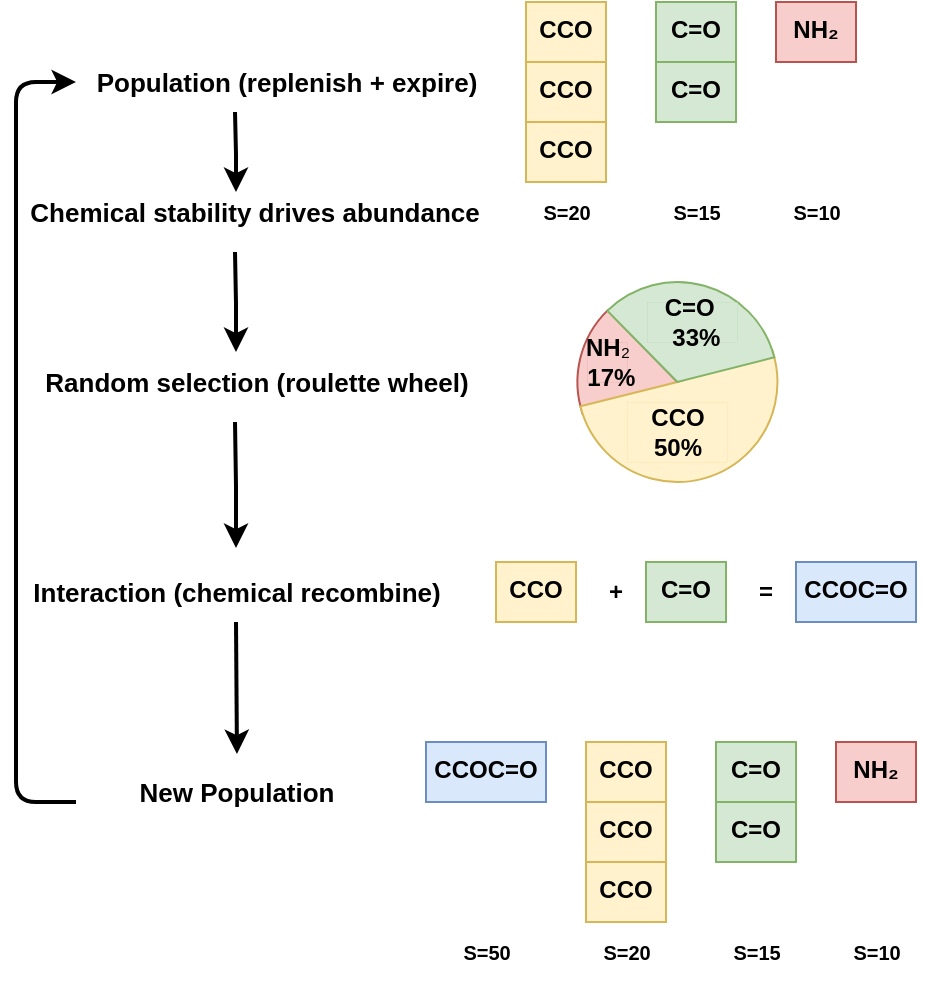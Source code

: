 <mxfile version="28.2.0">
  <diagram name="Page-1" id="aj6ILeAGqi16sulw5opv">
    <mxGraphModel grid="0" page="1" gridSize="10" guides="1" tooltips="1" connect="1" arrows="1" fold="1" pageScale="1" pageWidth="850" pageHeight="1100" math="0" shadow="0">
      <root>
        <mxCell id="0" />
        <mxCell id="1" parent="0" />
        <mxCell id="lmlzSXmy3zsbeizYmBdr-24" value="&lt;b&gt;&lt;font style=&quot;font-size: 13px;&quot;&gt;Population (replenish + expire)&lt;/font&gt;&lt;/b&gt;" style="text;html=1;align=center;verticalAlign=middle;resizable=0;points=[];autosize=1;strokeColor=none;fillColor=none;" vertex="1" parent="1">
          <mxGeometry x="310" y="195" width="210" height="30" as="geometry" />
        </mxCell>
        <mxCell id="lmlzSXmy3zsbeizYmBdr-26" value="&lt;b&gt;&lt;font style=&quot;font-size: 13px;&quot;&gt;Random selection (roulette wheel)&lt;/font&gt;&lt;/b&gt;" style="text;html=1;align=center;verticalAlign=middle;resizable=0;points=[];autosize=1;strokeColor=none;fillColor=none;" vertex="1" parent="1">
          <mxGeometry x="280" y="345" width="240" height="30" as="geometry" />
        </mxCell>
        <mxCell id="lmlzSXmy3zsbeizYmBdr-82" value="" style="edgeStyle=orthogonalEdgeStyle;rounded=0;orthogonalLoop=1;jettySize=auto;html=1;strokeWidth=2;entryX=0.504;entryY=-0.133;entryDx=0;entryDy=0;entryPerimeter=0;" edge="1" parent="1" target="lmlzSXmy3zsbeizYmBdr-68">
          <mxGeometry relative="1" as="geometry">
            <mxPoint x="390" y="480" as="sourcePoint" />
            <mxPoint x="390" y="520" as="targetPoint" />
          </mxGeometry>
        </mxCell>
        <mxCell id="lmlzSXmy3zsbeizYmBdr-46" value="&lt;b&gt;&lt;font style=&quot;font-size: 13px;&quot;&gt;Interaction (chemical recombine)&lt;/font&gt;&lt;/b&gt;" style="text;html=1;align=center;verticalAlign=middle;resizable=0;points=[];autosize=1;strokeColor=none;fillColor=none;" vertex="1" parent="1">
          <mxGeometry x="279" y="451" width="222" height="28" as="geometry" />
        </mxCell>
        <mxCell id="lmlzSXmy3zsbeizYmBdr-68" value="&lt;b&gt;&lt;font style=&quot;font-size: 13px;&quot;&gt;New Population&lt;/font&gt;&lt;/b&gt;" style="text;html=1;align=center;verticalAlign=middle;resizable=0;points=[];autosize=1;strokeColor=none;fillColor=none;" vertex="1" parent="1">
          <mxGeometry x="330" y="550" width="120" height="30" as="geometry" />
        </mxCell>
        <mxCell id="lmlzSXmy3zsbeizYmBdr-70" value="" style="endArrow=classic;html=1;rounded=1;strokeWidth=2;curved=0;" edge="1" parent="1">
          <mxGeometry width="50" height="50" relative="1" as="geometry">
            <mxPoint x="310" y="570" as="sourcePoint" />
            <mxPoint x="310" y="210" as="targetPoint" />
            <Array as="points">
              <mxPoint x="280" y="570" />
              <mxPoint x="280" y="490" />
              <mxPoint x="280" y="440" />
              <mxPoint x="280" y="210" />
            </Array>
          </mxGeometry>
        </mxCell>
        <mxCell id="lmlzSXmy3zsbeizYmBdr-83" value="" style="edgeStyle=orthogonalEdgeStyle;rounded=0;orthogonalLoop=1;jettySize=auto;html=1;strokeWidth=2;" edge="1" parent="1">
          <mxGeometry relative="1" as="geometry">
            <mxPoint x="389.5" y="380" as="sourcePoint" />
            <mxPoint x="390" y="443" as="targetPoint" />
          </mxGeometry>
        </mxCell>
        <mxCell id="lmlzSXmy3zsbeizYmBdr-95" value="&lt;b&gt;&lt;font style=&quot;font-size: 10px;&quot;&gt;S=20&lt;/font&gt;&lt;/b&gt;" style="text;html=1;align=center;verticalAlign=middle;resizable=0;points=[];autosize=1;strokeColor=none;fillColor=none;" vertex="1" parent="1">
          <mxGeometry x="530" y="260" width="50" height="30" as="geometry" />
        </mxCell>
        <mxCell id="lmlzSXmy3zsbeizYmBdr-96" value="&lt;b&gt;&lt;font style=&quot;font-size: 10px;&quot;&gt;S=15&lt;/font&gt;&lt;/b&gt;" style="text;html=1;align=center;verticalAlign=middle;resizable=0;points=[];autosize=1;strokeColor=none;fillColor=none;" vertex="1" parent="1">
          <mxGeometry x="595" y="260" width="50" height="30" as="geometry" />
        </mxCell>
        <mxCell id="lmlzSXmy3zsbeizYmBdr-97" value="&lt;b&gt;&lt;font style=&quot;font-size: 10px;&quot;&gt;S=10&lt;/font&gt;&lt;/b&gt;" style="text;html=1;align=center;verticalAlign=middle;resizable=0;points=[];autosize=1;strokeColor=none;fillColor=none;" vertex="1" parent="1">
          <mxGeometry x="655" y="260" width="50" height="30" as="geometry" />
        </mxCell>
        <mxCell id="lmlzSXmy3zsbeizYmBdr-105" value="&lt;span style=&quot;font-size: 13px;&quot;&gt;&lt;b&gt;Chemical stability drives abundance&lt;/b&gt;&lt;/span&gt;" style="text;html=1;align=center;verticalAlign=middle;resizable=0;points=[];autosize=1;strokeColor=none;fillColor=none;" vertex="1" parent="1">
          <mxGeometry x="277" y="261" width="243" height="28" as="geometry" />
        </mxCell>
        <mxCell id="lmlzSXmy3zsbeizYmBdr-107" value="" style="edgeStyle=orthogonalEdgeStyle;rounded=0;orthogonalLoop=1;jettySize=auto;html=1;strokeWidth=2;" edge="1" parent="1">
          <mxGeometry relative="1" as="geometry">
            <mxPoint x="389.5" y="295" as="sourcePoint" />
            <mxPoint x="390" y="345" as="targetPoint" />
          </mxGeometry>
        </mxCell>
        <mxCell id="lmlzSXmy3zsbeizYmBdr-108" value="" style="edgeStyle=orthogonalEdgeStyle;rounded=0;orthogonalLoop=1;jettySize=auto;html=1;strokeWidth=2;" edge="1" parent="1">
          <mxGeometry relative="1" as="geometry">
            <mxPoint x="389.5" y="225" as="sourcePoint" />
            <mxPoint x="390" y="265" as="targetPoint" />
          </mxGeometry>
        </mxCell>
        <mxCell id="lmlzSXmy3zsbeizYmBdr-112" value="&lt;b&gt;CCO&lt;/b&gt;" style="text;whiteSpace=wrap;html=1;fillColor=#fff2cc;strokeColor=#d6b656;align=center;" vertex="1" parent="1">
          <mxGeometry x="535" y="170" width="40" height="30" as="geometry" />
        </mxCell>
        <mxCell id="lmlzSXmy3zsbeizYmBdr-115" value="&lt;b&gt;CCO&lt;/b&gt;" style="text;whiteSpace=wrap;html=1;fillColor=#fff2cc;strokeColor=#d6b656;align=center;" vertex="1" parent="1">
          <mxGeometry x="535" y="200" width="40" height="30" as="geometry" />
        </mxCell>
        <mxCell id="lmlzSXmy3zsbeizYmBdr-116" value="&lt;b&gt;CCO&lt;/b&gt;" style="text;whiteSpace=wrap;html=1;fillColor=#fff2cc;strokeColor=#d6b656;align=center;" vertex="1" parent="1">
          <mxGeometry x="535" y="230" width="40" height="30" as="geometry" />
        </mxCell>
        <mxCell id="lmlzSXmy3zsbeizYmBdr-119" value="&lt;b&gt;C=O&lt;/b&gt;" style="text;whiteSpace=wrap;html=1;fillColor=#d5e8d4;strokeColor=#82b366;align=center;" vertex="1" parent="1">
          <mxGeometry x="600" y="170" width="40" height="30" as="geometry" />
        </mxCell>
        <mxCell id="lmlzSXmy3zsbeizYmBdr-121" value="&lt;b&gt;C=O&lt;/b&gt;" style="text;whiteSpace=wrap;html=1;fillColor=#d5e8d4;strokeColor=#82b366;align=center;" vertex="1" parent="1">
          <mxGeometry x="600" y="200" width="40" height="30" as="geometry" />
        </mxCell>
        <mxCell id="lmlzSXmy3zsbeizYmBdr-123" value="&lt;b&gt;NH₂&lt;/b&gt;" style="text;whiteSpace=wrap;html=1;fillColor=#f8cecc;strokeColor=#b85450;align=center;" vertex="1" parent="1">
          <mxGeometry x="660" y="170" width="40" height="30" as="geometry" />
        </mxCell>
        <mxCell id="lmlzSXmy3zsbeizYmBdr-127" value="&lt;b&gt;CCO&lt;/b&gt;" style="text;whiteSpace=wrap;html=1;fillColor=#fff2cc;strokeColor=#d6b656;align=center;" vertex="1" parent="1">
          <mxGeometry x="520" y="450" width="40" height="30" as="geometry" />
        </mxCell>
        <mxCell id="lmlzSXmy3zsbeizYmBdr-128" value="&lt;b&gt;C=O&lt;/b&gt;" style="text;whiteSpace=wrap;html=1;fillColor=#d5e8d4;strokeColor=#82b366;align=center;" vertex="1" parent="1">
          <mxGeometry x="595" y="450" width="40" height="30" as="geometry" />
        </mxCell>
        <mxCell id="lmlzSXmy3zsbeizYmBdr-130" value="&lt;b&gt;CCOC=O&lt;/b&gt;" style="text;whiteSpace=wrap;html=1;fillColor=#dae8fc;strokeColor=#6c8ebf;align=center;" vertex="1" parent="1">
          <mxGeometry x="670" y="450" width="60" height="30" as="geometry" />
        </mxCell>
        <mxCell id="lmlzSXmy3zsbeizYmBdr-144" value="" style="group" connectable="0" vertex="1" parent="1">
          <mxGeometry x="560" y="540" width="175" height="120" as="geometry" />
        </mxCell>
        <mxCell id="lmlzSXmy3zsbeizYmBdr-132" value="&lt;b&gt;&lt;font style=&quot;font-size: 10px;&quot;&gt;S=20&lt;/font&gt;&lt;/b&gt;" style="text;html=1;align=center;verticalAlign=middle;resizable=0;points=[];autosize=1;strokeColor=none;fillColor=none;" vertex="1" parent="lmlzSXmy3zsbeizYmBdr-144">
          <mxGeometry y="90" width="50" height="30" as="geometry" />
        </mxCell>
        <mxCell id="lmlzSXmy3zsbeizYmBdr-133" value="&lt;b&gt;&lt;font style=&quot;font-size: 10px;&quot;&gt;S=15&lt;/font&gt;&lt;/b&gt;" style="text;html=1;align=center;verticalAlign=middle;resizable=0;points=[];autosize=1;strokeColor=none;fillColor=none;" vertex="1" parent="lmlzSXmy3zsbeizYmBdr-144">
          <mxGeometry x="65" y="90" width="50" height="30" as="geometry" />
        </mxCell>
        <mxCell id="lmlzSXmy3zsbeizYmBdr-134" value="&lt;b&gt;&lt;font style=&quot;font-size: 10px;&quot;&gt;S=10&lt;/font&gt;&lt;/b&gt;" style="text;html=1;align=center;verticalAlign=middle;resizable=0;points=[];autosize=1;strokeColor=none;fillColor=none;" vertex="1" parent="lmlzSXmy3zsbeizYmBdr-144">
          <mxGeometry x="125" y="90" width="50" height="30" as="geometry" />
        </mxCell>
        <mxCell id="lmlzSXmy3zsbeizYmBdr-135" value="&lt;b&gt;CCO&lt;/b&gt;" style="text;whiteSpace=wrap;html=1;fillColor=#fff2cc;strokeColor=#d6b656;align=center;" vertex="1" parent="lmlzSXmy3zsbeizYmBdr-144">
          <mxGeometry x="5" width="40" height="30" as="geometry" />
        </mxCell>
        <mxCell id="lmlzSXmy3zsbeizYmBdr-136" value="&lt;b&gt;CCO&lt;/b&gt;" style="text;whiteSpace=wrap;html=1;fillColor=#fff2cc;strokeColor=#d6b656;align=center;" vertex="1" parent="lmlzSXmy3zsbeizYmBdr-144">
          <mxGeometry x="5" y="30" width="40" height="30" as="geometry" />
        </mxCell>
        <mxCell id="lmlzSXmy3zsbeizYmBdr-137" value="&lt;b&gt;CCO&lt;/b&gt;" style="text;whiteSpace=wrap;html=1;fillColor=#fff2cc;strokeColor=#d6b656;align=center;" vertex="1" parent="lmlzSXmy3zsbeizYmBdr-144">
          <mxGeometry x="5" y="60" width="40" height="30" as="geometry" />
        </mxCell>
        <mxCell id="lmlzSXmy3zsbeizYmBdr-138" value="&lt;b&gt;C=O&lt;/b&gt;" style="text;whiteSpace=wrap;html=1;fillColor=#d5e8d4;strokeColor=#82b366;align=center;" vertex="1" parent="lmlzSXmy3zsbeizYmBdr-144">
          <mxGeometry x="70" width="40" height="30" as="geometry" />
        </mxCell>
        <mxCell id="lmlzSXmy3zsbeizYmBdr-139" value="&lt;b&gt;C=O&lt;/b&gt;" style="text;whiteSpace=wrap;html=1;fillColor=#d5e8d4;strokeColor=#82b366;align=center;" vertex="1" parent="lmlzSXmy3zsbeizYmBdr-144">
          <mxGeometry x="70" y="30" width="40" height="30" as="geometry" />
        </mxCell>
        <mxCell id="lmlzSXmy3zsbeizYmBdr-140" value="&lt;b&gt;NH₂&lt;/b&gt;" style="text;whiteSpace=wrap;html=1;fillColor=#f8cecc;strokeColor=#b85450;align=center;" vertex="1" parent="lmlzSXmy3zsbeizYmBdr-144">
          <mxGeometry x="130" width="40" height="30" as="geometry" />
        </mxCell>
        <mxCell id="lmlzSXmy3zsbeizYmBdr-145" value="&lt;b&gt;CCOC=O&lt;/b&gt;" style="text;whiteSpace=wrap;html=1;fillColor=#dae8fc;strokeColor=#6c8ebf;align=center;" vertex="1" parent="1">
          <mxGeometry x="485" y="540" width="60" height="30" as="geometry" />
        </mxCell>
        <mxCell id="lmlzSXmy3zsbeizYmBdr-146" value="&lt;b&gt;&lt;font style=&quot;font-size: 10px;&quot;&gt;S=50&lt;/font&gt;&lt;/b&gt;" style="text;html=1;align=center;verticalAlign=middle;resizable=0;points=[];autosize=1;strokeColor=none;fillColor=none;" vertex="1" parent="1">
          <mxGeometry x="490" y="630" width="50" height="30" as="geometry" />
        </mxCell>
        <mxCell id="lmlzSXmy3zsbeizYmBdr-148" value="" style="group" connectable="0" vertex="1" parent="1">
          <mxGeometry x="539.997" y="289.287" width="141.421" height="141.421" as="geometry" />
        </mxCell>
        <mxCell id="lmlzSXmy3zsbeizYmBdr-10" value="" style="verticalLabelPosition=bottom;verticalAlign=top;html=1;shape=mxgraph.basic.pie;fillColor=#f8cecc;strokeColor=#b85450;startAngle=0.324;endAngle=0.502;rotation=135;" vertex="1" parent="lmlzSXmy3zsbeizYmBdr-148">
          <mxGeometry x="20.711" y="20.711" width="100" height="100" as="geometry" />
        </mxCell>
        <mxCell id="lmlzSXmy3zsbeizYmBdr-147" value="" style="group" connectable="0" vertex="1" parent="lmlzSXmy3zsbeizYmBdr-148">
          <mxGeometry x="9.476" y="9.476" width="122.474" height="122.474" as="geometry" />
        </mxCell>
        <mxCell id="lmlzSXmy3zsbeizYmBdr-4" value="" style="verticalLabelPosition=bottom;verticalAlign=top;html=1;shape=mxgraph.basic.pie;fillColor=#fff2cc;strokeColor=#d6b656;startAngle=0.2;endAngle=0.711;" vertex="1" parent="lmlzSXmy3zsbeizYmBdr-147">
          <mxGeometry x="11.237" y="11.237" width="100" height="100" as="geometry" />
        </mxCell>
        <mxCell id="lmlzSXmy3zsbeizYmBdr-5" value="" style="verticalLabelPosition=bottom;verticalAlign=top;html=1;shape=mxgraph.basic.pie;fillColor=#d5e8d4;strokeColor=#82b366;startAngle=0.168;endAngle=0.502;rotation=-105;" vertex="1" parent="lmlzSXmy3zsbeizYmBdr-147">
          <mxGeometry x="11.237" y="11.237" width="100" height="100" as="geometry" />
        </mxCell>
        <mxCell id="lmlzSXmy3zsbeizYmBdr-14" value="CCO&lt;div&gt;50%&lt;/div&gt;" style="shape=rect;strokeWidth=0;fontStyle=1;html=1;whiteSpace=wrap;align=center;fillColor=#fff2cc;strokeColor=#d6b656;" vertex="1" parent="lmlzSXmy3zsbeizYmBdr-147">
          <mxGeometry x="36.237" y="71.237" width="50" height="30" as="geometry" />
        </mxCell>
        <mxCell id="lmlzSXmy3zsbeizYmBdr-15" value="" style="align=left;html=1;verticalAlign=middle;labelPosition=right;verticalLabelPosition=middle;labelBackgroundColor=none;fontSize=10" connectable="0" vertex="1" parent="lmlzSXmy3zsbeizYmBdr-14">
          <mxGeometry x="50" y="15" as="geometry" />
        </mxCell>
        <mxCell id="lmlzSXmy3zsbeizYmBdr-21" value="NH&lt;span style=&quot;font-weight: 400;&quot;&gt;₂&lt;/span&gt;&lt;br&gt;&lt;div&gt;&amp;nbsp;17%&lt;/div&gt;" style="shape=rect;strokeWidth=0;fontStyle=1;html=1;whiteSpace=wrap;align=center;fillColor=#f8cecc;strokeColor=#b85450;" vertex="1" parent="lmlzSXmy3zsbeizYmBdr-147">
          <mxGeometry x="16.237" y="41.237" width="20" height="20" as="geometry" />
        </mxCell>
        <mxCell id="lmlzSXmy3zsbeizYmBdr-22" value="" style="align=left;html=1;verticalAlign=middle;labelPosition=right;verticalLabelPosition=middle;labelBackgroundColor=none;fontSize=10" connectable="0" vertex="1" parent="lmlzSXmy3zsbeizYmBdr-21">
          <mxGeometry x="20" y="10" as="geometry" />
        </mxCell>
        <mxCell id="lmlzSXmy3zsbeizYmBdr-86" value="C=O&amp;nbsp; &amp;nbsp;33%" style="shape=rect;strokeWidth=0;fontStyle=1;html=1;whiteSpace=wrap;align=center;fillColor=#d5e8d4;strokeColor=#82b366;" vertex="1" parent="lmlzSXmy3zsbeizYmBdr-147">
          <mxGeometry x="46.237" y="21.237" width="45" height="20" as="geometry" />
        </mxCell>
        <mxCell id="lmlzSXmy3zsbeizYmBdr-87" value="" style="align=left;html=1;verticalAlign=middle;labelPosition=right;verticalLabelPosition=middle;labelBackgroundColor=none;fontSize=10" connectable="0" vertex="1" parent="lmlzSXmy3zsbeizYmBdr-86">
          <mxGeometry x="45" y="10" as="geometry" />
        </mxCell>
        <mxCell id="lmlzSXmy3zsbeizYmBdr-149" value="+" style="shape=rect;strokeWidth=0;fontStyle=1;html=1;whiteSpace=wrap;align=center;strokeColor=none;" vertex="1" parent="1">
          <mxGeometry x="570" y="455" width="20" height="20" as="geometry" />
        </mxCell>
        <mxCell id="lmlzSXmy3zsbeizYmBdr-150" value="" style="align=left;html=1;verticalAlign=middle;labelPosition=right;verticalLabelPosition=middle;labelBackgroundColor=none;fontSize=10" connectable="0" vertex="1" parent="lmlzSXmy3zsbeizYmBdr-149">
          <mxGeometry x="20" y="10" as="geometry" />
        </mxCell>
        <mxCell id="lmlzSXmy3zsbeizYmBdr-152" value="=" style="shape=rect;strokeWidth=0;fontStyle=1;html=1;whiteSpace=wrap;align=center;strokeColor=none;" vertex="1" parent="1">
          <mxGeometry x="645" y="455" width="20" height="20" as="geometry" />
        </mxCell>
        <mxCell id="lmlzSXmy3zsbeizYmBdr-153" value="" style="align=left;html=1;verticalAlign=middle;labelPosition=right;verticalLabelPosition=middle;labelBackgroundColor=none;fontSize=10" connectable="0" vertex="1" parent="lmlzSXmy3zsbeizYmBdr-152">
          <mxGeometry x="20" y="10" as="geometry" />
        </mxCell>
      </root>
    </mxGraphModel>
  </diagram>
</mxfile>
